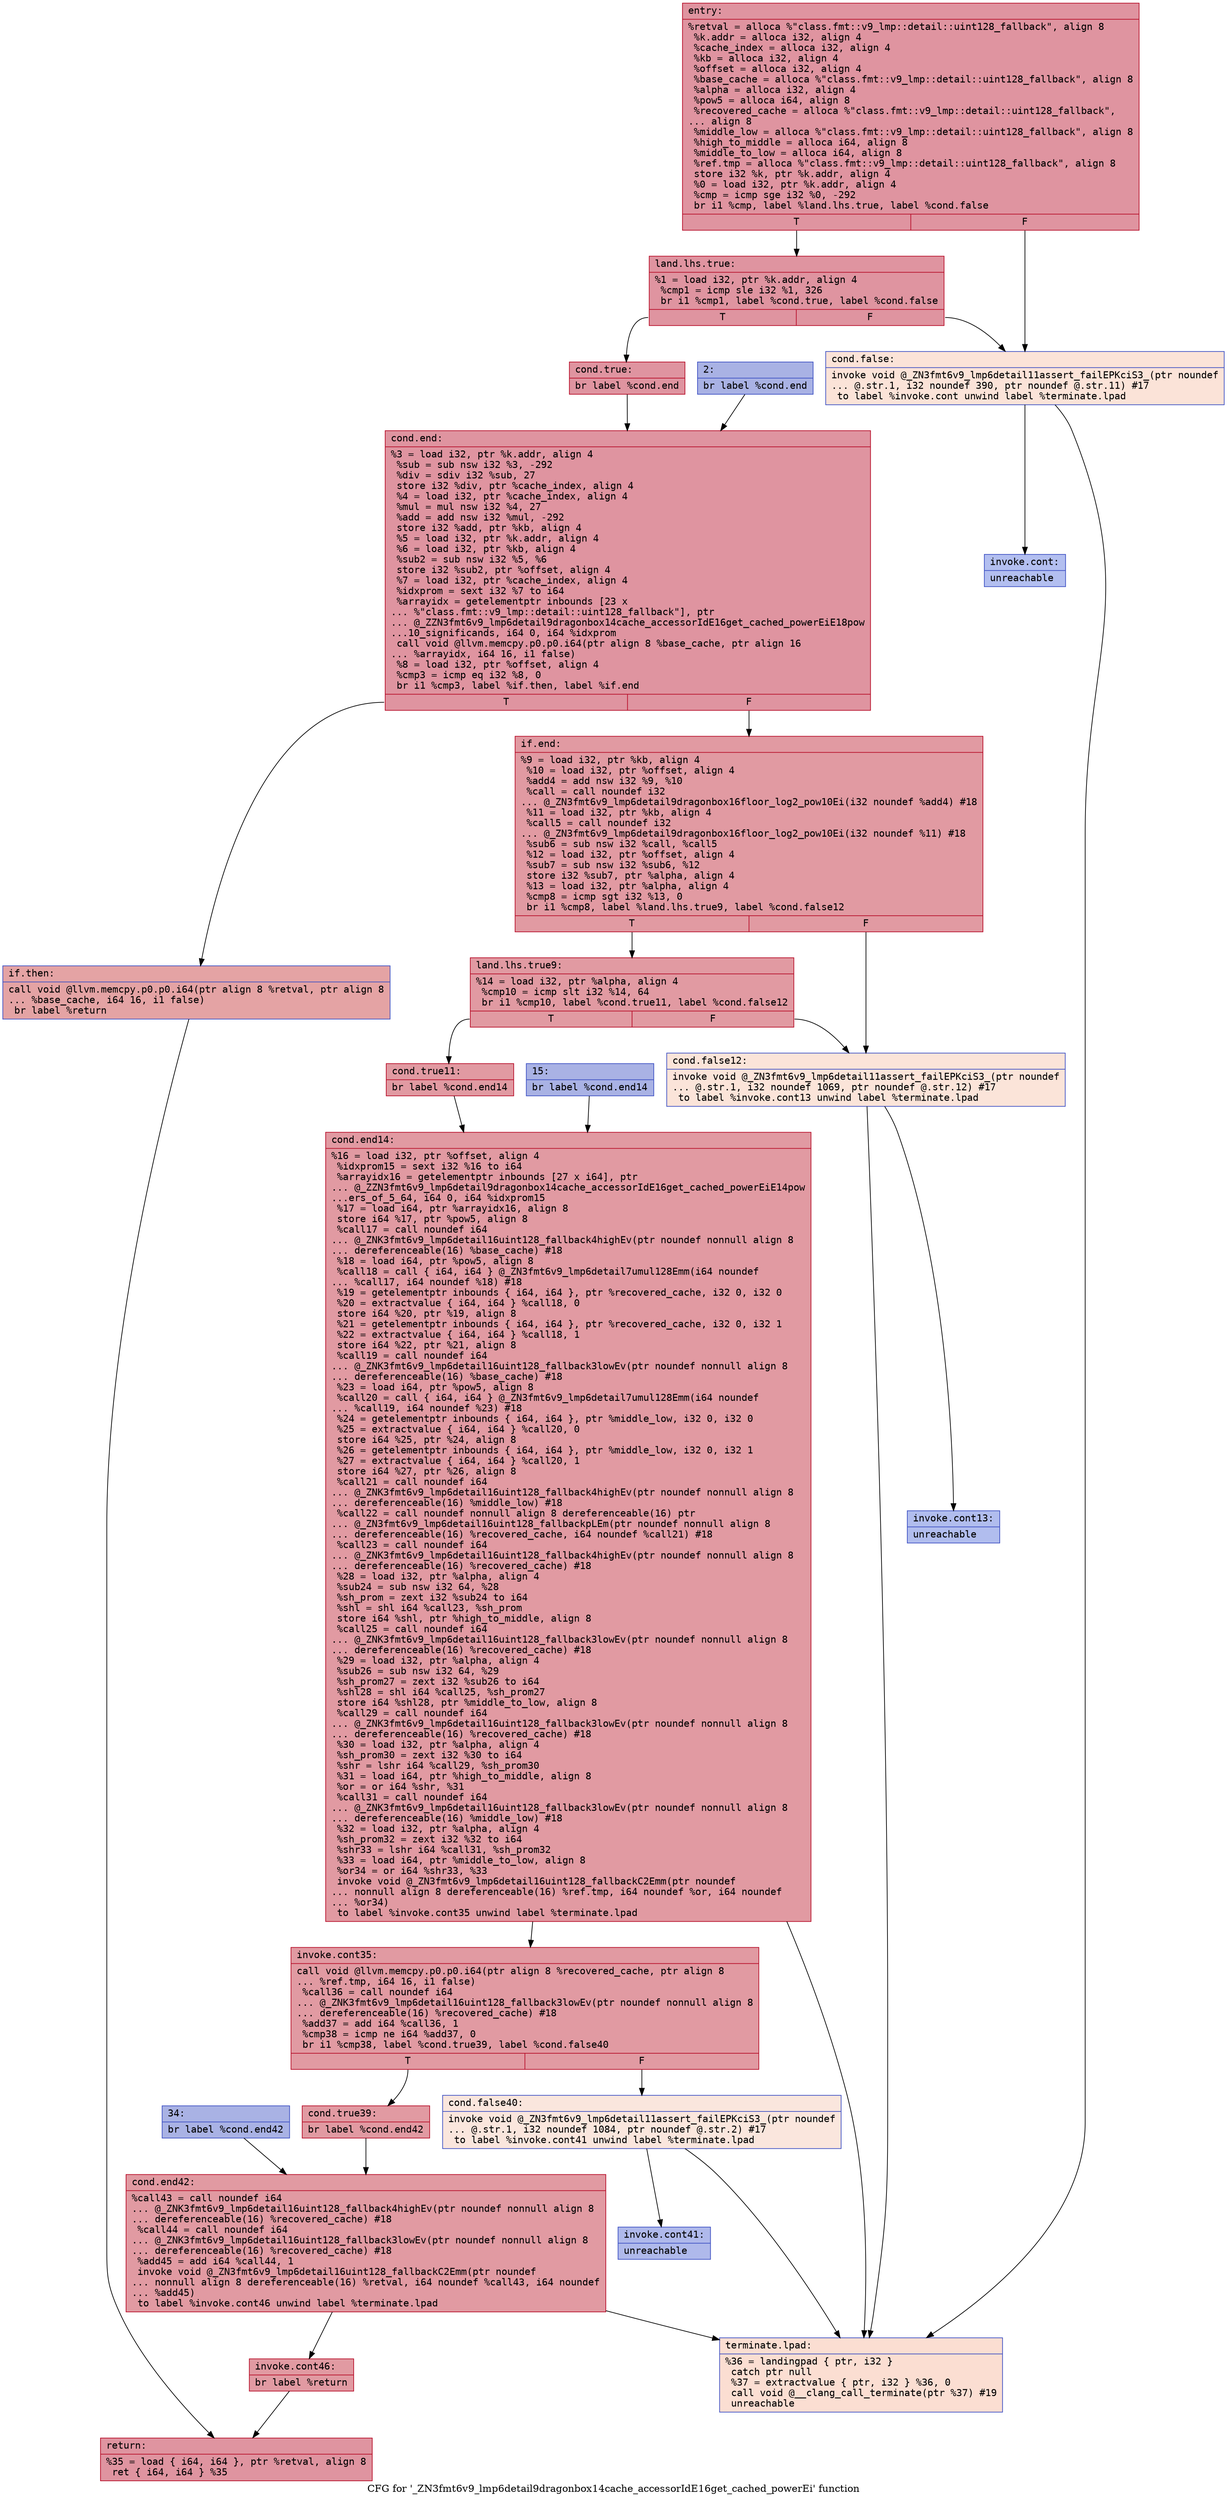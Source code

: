 digraph "CFG for '_ZN3fmt6v9_lmp6detail9dragonbox14cache_accessorIdE16get_cached_powerEi' function" {
	label="CFG for '_ZN3fmt6v9_lmp6detail9dragonbox14cache_accessorIdE16get_cached_powerEi' function";

	Node0x55fec3017da0 [shape=record,color="#b70d28ff", style=filled, fillcolor="#b70d2870" fontname="Courier",label="{entry:\l|  %retval = alloca %\"class.fmt::v9_lmp::detail::uint128_fallback\", align 8\l  %k.addr = alloca i32, align 4\l  %cache_index = alloca i32, align 4\l  %kb = alloca i32, align 4\l  %offset = alloca i32, align 4\l  %base_cache = alloca %\"class.fmt::v9_lmp::detail::uint128_fallback\", align 8\l  %alpha = alloca i32, align 4\l  %pow5 = alloca i64, align 8\l  %recovered_cache = alloca %\"class.fmt::v9_lmp::detail::uint128_fallback\",\l... align 8\l  %middle_low = alloca %\"class.fmt::v9_lmp::detail::uint128_fallback\", align 8\l  %high_to_middle = alloca i64, align 8\l  %middle_to_low = alloca i64, align 8\l  %ref.tmp = alloca %\"class.fmt::v9_lmp::detail::uint128_fallback\", align 8\l  store i32 %k, ptr %k.addr, align 4\l  %0 = load i32, ptr %k.addr, align 4\l  %cmp = icmp sge i32 %0, -292\l  br i1 %cmp, label %land.lhs.true, label %cond.false\l|{<s0>T|<s1>F}}"];
	Node0x55fec3017da0:s0 -> Node0x55fec3017e10[tooltip="entry -> land.lhs.true\nProbability 100.00%" ];
	Node0x55fec3017da0:s1 -> Node0x55fec3018bb0[tooltip="entry -> cond.false\nProbability 0.00%" ];
	Node0x55fec3017e10 [shape=record,color="#b70d28ff", style=filled, fillcolor="#b70d2870" fontname="Courier",label="{land.lhs.true:\l|  %1 = load i32, ptr %k.addr, align 4\l  %cmp1 = icmp sle i32 %1, 326\l  br i1 %cmp1, label %cond.true, label %cond.false\l|{<s0>T|<s1>F}}"];
	Node0x55fec3017e10:s0 -> Node0x55fec3018e40[tooltip="land.lhs.true -> cond.true\nProbability 100.00%" ];
	Node0x55fec3017e10:s1 -> Node0x55fec3018bb0[tooltip="land.lhs.true -> cond.false\nProbability 0.00%" ];
	Node0x55fec3018e40 [shape=record,color="#b70d28ff", style=filled, fillcolor="#b70d2870" fontname="Courier",label="{cond.true:\l|  br label %cond.end\l}"];
	Node0x55fec3018e40 -> Node0x55fec3018f70[tooltip="cond.true -> cond.end\nProbability 100.00%" ];
	Node0x55fec3018bb0 [shape=record,color="#3d50c3ff", style=filled, fillcolor="#f6bfa670" fontname="Courier",label="{cond.false:\l|  invoke void @_ZN3fmt6v9_lmp6detail11assert_failEPKciS3_(ptr noundef\l... @.str.1, i32 noundef 390, ptr noundef @.str.11) #17\l          to label %invoke.cont unwind label %terminate.lpad\l}"];
	Node0x55fec3018bb0 -> Node0x55fec30190b0[tooltip="cond.false -> invoke.cont\nProbability 0.00%" ];
	Node0x55fec3018bb0 -> Node0x55fec3019130[tooltip="cond.false -> terminate.lpad\nProbability 100.00%" ];
	Node0x55fec30190b0 [shape=record,color="#3d50c3ff", style=filled, fillcolor="#536edd70" fontname="Courier",label="{invoke.cont:\l|  unreachable\l}"];
	Node0x55fec30193e0 [shape=record,color="#3d50c3ff", style=filled, fillcolor="#3d50c370" fontname="Courier",label="{2:\l|  br label %cond.end\l}"];
	Node0x55fec30193e0 -> Node0x55fec3018f70[tooltip="2 -> cond.end\nProbability 100.00%" ];
	Node0x55fec3018f70 [shape=record,color="#b70d28ff", style=filled, fillcolor="#b70d2870" fontname="Courier",label="{cond.end:\l|  %3 = load i32, ptr %k.addr, align 4\l  %sub = sub nsw i32 %3, -292\l  %div = sdiv i32 %sub, 27\l  store i32 %div, ptr %cache_index, align 4\l  %4 = load i32, ptr %cache_index, align 4\l  %mul = mul nsw i32 %4, 27\l  %add = add nsw i32 %mul, -292\l  store i32 %add, ptr %kb, align 4\l  %5 = load i32, ptr %k.addr, align 4\l  %6 = load i32, ptr %kb, align 4\l  %sub2 = sub nsw i32 %5, %6\l  store i32 %sub2, ptr %offset, align 4\l  %7 = load i32, ptr %cache_index, align 4\l  %idxprom = sext i32 %7 to i64\l  %arrayidx = getelementptr inbounds [23 x\l... %\"class.fmt::v9_lmp::detail::uint128_fallback\"], ptr\l... @_ZZN3fmt6v9_lmp6detail9dragonbox14cache_accessorIdE16get_cached_powerEiE18pow\l...10_significands, i64 0, i64 %idxprom\l  call void @llvm.memcpy.p0.p0.i64(ptr align 8 %base_cache, ptr align 16\l... %arrayidx, i64 16, i1 false)\l  %8 = load i32, ptr %offset, align 4\l  %cmp3 = icmp eq i32 %8, 0\l  br i1 %cmp3, label %if.then, label %if.end\l|{<s0>T|<s1>F}}"];
	Node0x55fec3018f70:s0 -> Node0x55fec301a2e0[tooltip="cond.end -> if.then\nProbability 37.50%" ];
	Node0x55fec3018f70:s1 -> Node0x55fec301a330[tooltip="cond.end -> if.end\nProbability 62.50%" ];
	Node0x55fec301a2e0 [shape=record,color="#3d50c3ff", style=filled, fillcolor="#c32e3170" fontname="Courier",label="{if.then:\l|  call void @llvm.memcpy.p0.p0.i64(ptr align 8 %retval, ptr align 8\l... %base_cache, i64 16, i1 false)\l  br label %return\l}"];
	Node0x55fec301a2e0 -> Node0x55fec301a5e0[tooltip="if.then -> return\nProbability 100.00%" ];
	Node0x55fec301a330 [shape=record,color="#b70d28ff", style=filled, fillcolor="#bb1b2c70" fontname="Courier",label="{if.end:\l|  %9 = load i32, ptr %kb, align 4\l  %10 = load i32, ptr %offset, align 4\l  %add4 = add nsw i32 %9, %10\l  %call = call noundef i32\l... @_ZN3fmt6v9_lmp6detail9dragonbox16floor_log2_pow10Ei(i32 noundef %add4) #18\l  %11 = load i32, ptr %kb, align 4\l  %call5 = call noundef i32\l... @_ZN3fmt6v9_lmp6detail9dragonbox16floor_log2_pow10Ei(i32 noundef %11) #18\l  %sub6 = sub nsw i32 %call, %call5\l  %12 = load i32, ptr %offset, align 4\l  %sub7 = sub nsw i32 %sub6, %12\l  store i32 %sub7, ptr %alpha, align 4\l  %13 = load i32, ptr %alpha, align 4\l  %cmp8 = icmp sgt i32 %13, 0\l  br i1 %cmp8, label %land.lhs.true9, label %cond.false12\l|{<s0>T|<s1>F}}"];
	Node0x55fec301a330:s0 -> Node0x55fec301ae50[tooltip="if.end -> land.lhs.true9\nProbability 100.00%" ];
	Node0x55fec301a330:s1 -> Node0x55fec301aea0[tooltip="if.end -> cond.false12\nProbability 0.00%" ];
	Node0x55fec301ae50 [shape=record,color="#b70d28ff", style=filled, fillcolor="#bb1b2c70" fontname="Courier",label="{land.lhs.true9:\l|  %14 = load i32, ptr %alpha, align 4\l  %cmp10 = icmp slt i32 %14, 64\l  br i1 %cmp10, label %cond.true11, label %cond.false12\l|{<s0>T|<s1>F}}"];
	Node0x55fec301ae50:s0 -> Node0x55fec301b0d0[tooltip="land.lhs.true9 -> cond.true11\nProbability 100.00%" ];
	Node0x55fec301ae50:s1 -> Node0x55fec301aea0[tooltip="land.lhs.true9 -> cond.false12\nProbability 0.00%" ];
	Node0x55fec301b0d0 [shape=record,color="#b70d28ff", style=filled, fillcolor="#bb1b2c70" fontname="Courier",label="{cond.true11:\l|  br label %cond.end14\l}"];
	Node0x55fec301b0d0 -> Node0x55fec301b200[tooltip="cond.true11 -> cond.end14\nProbability 100.00%" ];
	Node0x55fec301aea0 [shape=record,color="#3d50c3ff", style=filled, fillcolor="#f5c1a970" fontname="Courier",label="{cond.false12:\l|  invoke void @_ZN3fmt6v9_lmp6detail11assert_failEPKciS3_(ptr noundef\l... @.str.1, i32 noundef 1069, ptr noundef @.str.12) #17\l          to label %invoke.cont13 unwind label %terminate.lpad\l}"];
	Node0x55fec301aea0 -> Node0x55fec301b2d0[tooltip="cond.false12 -> invoke.cont13\nProbability 0.00%" ];
	Node0x55fec301aea0 -> Node0x55fec3019130[tooltip="cond.false12 -> terminate.lpad\nProbability 100.00%" ];
	Node0x55fec301b2d0 [shape=record,color="#3d50c3ff", style=filled, fillcolor="#4f69d970" fontname="Courier",label="{invoke.cont13:\l|  unreachable\l}"];
	Node0x55fec301b580 [shape=record,color="#3d50c3ff", style=filled, fillcolor="#3d50c370" fontname="Courier",label="{15:\l|  br label %cond.end14\l}"];
	Node0x55fec301b580 -> Node0x55fec301b200[tooltip="15 -> cond.end14\nProbability 100.00%" ];
	Node0x55fec301b200 [shape=record,color="#b70d28ff", style=filled, fillcolor="#bb1b2c70" fontname="Courier",label="{cond.end14:\l|  %16 = load i32, ptr %offset, align 4\l  %idxprom15 = sext i32 %16 to i64\l  %arrayidx16 = getelementptr inbounds [27 x i64], ptr\l... @_ZZN3fmt6v9_lmp6detail9dragonbox14cache_accessorIdE16get_cached_powerEiE14pow\l...ers_of_5_64, i64 0, i64 %idxprom15\l  %17 = load i64, ptr %arrayidx16, align 8\l  store i64 %17, ptr %pow5, align 8\l  %call17 = call noundef i64\l... @_ZNK3fmt6v9_lmp6detail16uint128_fallback4highEv(ptr noundef nonnull align 8\l... dereferenceable(16) %base_cache) #18\l  %18 = load i64, ptr %pow5, align 8\l  %call18 = call \{ i64, i64 \} @_ZN3fmt6v9_lmp6detail7umul128Emm(i64 noundef\l... %call17, i64 noundef %18) #18\l  %19 = getelementptr inbounds \{ i64, i64 \}, ptr %recovered_cache, i32 0, i32 0\l  %20 = extractvalue \{ i64, i64 \} %call18, 0\l  store i64 %20, ptr %19, align 8\l  %21 = getelementptr inbounds \{ i64, i64 \}, ptr %recovered_cache, i32 0, i32 1\l  %22 = extractvalue \{ i64, i64 \} %call18, 1\l  store i64 %22, ptr %21, align 8\l  %call19 = call noundef i64\l... @_ZNK3fmt6v9_lmp6detail16uint128_fallback3lowEv(ptr noundef nonnull align 8\l... dereferenceable(16) %base_cache) #18\l  %23 = load i64, ptr %pow5, align 8\l  %call20 = call \{ i64, i64 \} @_ZN3fmt6v9_lmp6detail7umul128Emm(i64 noundef\l... %call19, i64 noundef %23) #18\l  %24 = getelementptr inbounds \{ i64, i64 \}, ptr %middle_low, i32 0, i32 0\l  %25 = extractvalue \{ i64, i64 \} %call20, 0\l  store i64 %25, ptr %24, align 8\l  %26 = getelementptr inbounds \{ i64, i64 \}, ptr %middle_low, i32 0, i32 1\l  %27 = extractvalue \{ i64, i64 \} %call20, 1\l  store i64 %27, ptr %26, align 8\l  %call21 = call noundef i64\l... @_ZNK3fmt6v9_lmp6detail16uint128_fallback4highEv(ptr noundef nonnull align 8\l... dereferenceable(16) %middle_low) #18\l  %call22 = call noundef nonnull align 8 dereferenceable(16) ptr\l... @_ZN3fmt6v9_lmp6detail16uint128_fallbackpLEm(ptr noundef nonnull align 8\l... dereferenceable(16) %recovered_cache, i64 noundef %call21) #18\l  %call23 = call noundef i64\l... @_ZNK3fmt6v9_lmp6detail16uint128_fallback4highEv(ptr noundef nonnull align 8\l... dereferenceable(16) %recovered_cache) #18\l  %28 = load i32, ptr %alpha, align 4\l  %sub24 = sub nsw i32 64, %28\l  %sh_prom = zext i32 %sub24 to i64\l  %shl = shl i64 %call23, %sh_prom\l  store i64 %shl, ptr %high_to_middle, align 8\l  %call25 = call noundef i64\l... @_ZNK3fmt6v9_lmp6detail16uint128_fallback3lowEv(ptr noundef nonnull align 8\l... dereferenceable(16) %recovered_cache) #18\l  %29 = load i32, ptr %alpha, align 4\l  %sub26 = sub nsw i32 64, %29\l  %sh_prom27 = zext i32 %sub26 to i64\l  %shl28 = shl i64 %call25, %sh_prom27\l  store i64 %shl28, ptr %middle_to_low, align 8\l  %call29 = call noundef i64\l... @_ZNK3fmt6v9_lmp6detail16uint128_fallback3lowEv(ptr noundef nonnull align 8\l... dereferenceable(16) %recovered_cache) #18\l  %30 = load i32, ptr %alpha, align 4\l  %sh_prom30 = zext i32 %30 to i64\l  %shr = lshr i64 %call29, %sh_prom30\l  %31 = load i64, ptr %high_to_middle, align 8\l  %or = or i64 %shr, %31\l  %call31 = call noundef i64\l... @_ZNK3fmt6v9_lmp6detail16uint128_fallback3lowEv(ptr noundef nonnull align 8\l... dereferenceable(16) %middle_low) #18\l  %32 = load i32, ptr %alpha, align 4\l  %sh_prom32 = zext i32 %32 to i64\l  %shr33 = lshr i64 %call31, %sh_prom32\l  %33 = load i64, ptr %middle_to_low, align 8\l  %or34 = or i64 %shr33, %33\l  invoke void @_ZN3fmt6v9_lmp6detail16uint128_fallbackC2Emm(ptr noundef\l... nonnull align 8 dereferenceable(16) %ref.tmp, i64 noundef %or, i64 noundef\l... %or34)\l          to label %invoke.cont35 unwind label %terminate.lpad\l}"];
	Node0x55fec301b200 -> Node0x55fec301dc60[tooltip="cond.end14 -> invoke.cont35\nProbability 100.00%" ];
	Node0x55fec301b200 -> Node0x55fec3019130[tooltip="cond.end14 -> terminate.lpad\nProbability 0.00%" ];
	Node0x55fec301dc60 [shape=record,color="#b70d28ff", style=filled, fillcolor="#bb1b2c70" fontname="Courier",label="{invoke.cont35:\l|  call void @llvm.memcpy.p0.p0.i64(ptr align 8 %recovered_cache, ptr align 8\l... %ref.tmp, i64 16, i1 false)\l  %call36 = call noundef i64\l... @_ZNK3fmt6v9_lmp6detail16uint128_fallback3lowEv(ptr noundef nonnull align 8\l... dereferenceable(16) %recovered_cache) #18\l  %add37 = add i64 %call36, 1\l  %cmp38 = icmp ne i64 %add37, 0\l  br i1 %cmp38, label %cond.true39, label %cond.false40\l|{<s0>T|<s1>F}}"];
	Node0x55fec301dc60:s0 -> Node0x55fec301e310[tooltip="invoke.cont35 -> cond.true39\nProbability 100.00%" ];
	Node0x55fec301dc60:s1 -> Node0x55fec301e360[tooltip="invoke.cont35 -> cond.false40\nProbability 0.00%" ];
	Node0x55fec301e310 [shape=record,color="#b70d28ff", style=filled, fillcolor="#bb1b2c70" fontname="Courier",label="{cond.true39:\l|  br label %cond.end42\l}"];
	Node0x55fec301e310 -> Node0x55fec301e460[tooltip="cond.true39 -> cond.end42\nProbability 100.00%" ];
	Node0x55fec301e360 [shape=record,color="#3d50c3ff", style=filled, fillcolor="#f3c7b170" fontname="Courier",label="{cond.false40:\l|  invoke void @_ZN3fmt6v9_lmp6detail11assert_failEPKciS3_(ptr noundef\l... @.str.1, i32 noundef 1084, ptr noundef @.str.2) #17\l          to label %invoke.cont41 unwind label %terminate.lpad\l}"];
	Node0x55fec301e360 -> Node0x55fec301e5a0[tooltip="cond.false40 -> invoke.cont41\nProbability 0.00%" ];
	Node0x55fec301e360 -> Node0x55fec3019130[tooltip="cond.false40 -> terminate.lpad\nProbability 100.00%" ];
	Node0x55fec301e5a0 [shape=record,color="#3d50c3ff", style=filled, fillcolor="#4961d270" fontname="Courier",label="{invoke.cont41:\l|  unreachable\l}"];
	Node0x55fec301e850 [shape=record,color="#3d50c3ff", style=filled, fillcolor="#3d50c370" fontname="Courier",label="{34:\l|  br label %cond.end42\l}"];
	Node0x55fec301e850 -> Node0x55fec301e460[tooltip="34 -> cond.end42\nProbability 100.00%" ];
	Node0x55fec301e460 [shape=record,color="#b70d28ff", style=filled, fillcolor="#bb1b2c70" fontname="Courier",label="{cond.end42:\l|  %call43 = call noundef i64\l... @_ZNK3fmt6v9_lmp6detail16uint128_fallback4highEv(ptr noundef nonnull align 8\l... dereferenceable(16) %recovered_cache) #18\l  %call44 = call noundef i64\l... @_ZNK3fmt6v9_lmp6detail16uint128_fallback3lowEv(ptr noundef nonnull align 8\l... dereferenceable(16) %recovered_cache) #18\l  %add45 = add i64 %call44, 1\l  invoke void @_ZN3fmt6v9_lmp6detail16uint128_fallbackC2Emm(ptr noundef\l... nonnull align 8 dereferenceable(16) %retval, i64 noundef %call43, i64 noundef\l... %add45)\l          to label %invoke.cont46 unwind label %terminate.lpad\l}"];
	Node0x55fec301e460 -> Node0x55fec301ebe0[tooltip="cond.end42 -> invoke.cont46\nProbability 100.00%" ];
	Node0x55fec301e460 -> Node0x55fec3019130[tooltip="cond.end42 -> terminate.lpad\nProbability 0.00%" ];
	Node0x55fec301ebe0 [shape=record,color="#b70d28ff", style=filled, fillcolor="#bb1b2c70" fontname="Courier",label="{invoke.cont46:\l|  br label %return\l}"];
	Node0x55fec301ebe0 -> Node0x55fec301a5e0[tooltip="invoke.cont46 -> return\nProbability 100.00%" ];
	Node0x55fec301a5e0 [shape=record,color="#b70d28ff", style=filled, fillcolor="#b70d2870" fontname="Courier",label="{return:\l|  %35 = load \{ i64, i64 \}, ptr %retval, align 8\l  ret \{ i64, i64 \} %35\l}"];
	Node0x55fec3019130 [shape=record,color="#3d50c3ff", style=filled, fillcolor="#f7b59970" fontname="Courier",label="{terminate.lpad:\l|  %36 = landingpad \{ ptr, i32 \}\l          catch ptr null\l  %37 = extractvalue \{ ptr, i32 \} %36, 0\l  call void @__clang_call_terminate(ptr %37) #19\l  unreachable\l}"];
}
